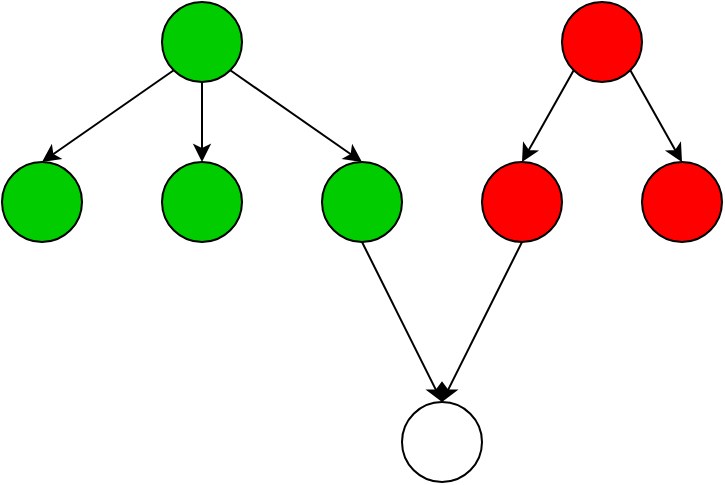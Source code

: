 <mxfile version="14.9.8" type="device"><diagram id="3lLEStc6prw6ViosDufl" name="Page-1"><mxGraphModel dx="1394" dy="730" grid="1" gridSize="10" guides="1" tooltips="1" connect="1" arrows="1" fold="1" page="1" pageScale="1" pageWidth="850" pageHeight="1100" math="0" shadow="0"><root><mxCell id="0"/><mxCell id="1" parent="0"/><mxCell id="juTG4tZt-8ZcN4HysLYg-1" value="" style="ellipse;whiteSpace=wrap;html=1;fillColor=#00CC00;" vertex="1" parent="1"><mxGeometry x="320" y="160" width="40" height="40" as="geometry"/></mxCell><mxCell id="juTG4tZt-8ZcN4HysLYg-2" value="" style="ellipse;whiteSpace=wrap;html=1;fillColor=#FF0000;" vertex="1" parent="1"><mxGeometry x="520" y="160" width="40" height="40" as="geometry"/></mxCell><mxCell id="juTG4tZt-8ZcN4HysLYg-3" value="" style="ellipse;whiteSpace=wrap;html=1;fillColor=#00CC00;" vertex="1" parent="1"><mxGeometry x="240" y="240" width="40" height="40" as="geometry"/></mxCell><mxCell id="juTG4tZt-8ZcN4HysLYg-4" value="" style="endArrow=classic;html=1;exitX=0;exitY=1;exitDx=0;exitDy=0;entryX=0.5;entryY=0;entryDx=0;entryDy=0;" edge="1" parent="1" source="juTG4tZt-8ZcN4HysLYg-1" target="juTG4tZt-8ZcN4HysLYg-3"><mxGeometry width="50" height="50" relative="1" as="geometry"><mxPoint x="400" y="400" as="sourcePoint"/><mxPoint x="450" y="350" as="targetPoint"/></mxGeometry></mxCell><mxCell id="juTG4tZt-8ZcN4HysLYg-5" value="" style="ellipse;whiteSpace=wrap;html=1;fillColor=#00CC00;" vertex="1" parent="1"><mxGeometry x="320" y="240" width="40" height="40" as="geometry"/></mxCell><mxCell id="juTG4tZt-8ZcN4HysLYg-6" value="" style="ellipse;whiteSpace=wrap;html=1;fillColor=#00CC00;" vertex="1" parent="1"><mxGeometry x="400" y="240" width="40" height="40" as="geometry"/></mxCell><mxCell id="juTG4tZt-8ZcN4HysLYg-7" value="" style="endArrow=classic;html=1;exitX=0.5;exitY=1;exitDx=0;exitDy=0;entryX=0.5;entryY=0;entryDx=0;entryDy=0;" edge="1" parent="1" source="juTG4tZt-8ZcN4HysLYg-1" target="juTG4tZt-8ZcN4HysLYg-5"><mxGeometry width="50" height="50" relative="1" as="geometry"><mxPoint x="400" y="400" as="sourcePoint"/><mxPoint x="450" y="350" as="targetPoint"/></mxGeometry></mxCell><mxCell id="juTG4tZt-8ZcN4HysLYg-8" value="" style="endArrow=classic;html=1;exitX=1;exitY=1;exitDx=0;exitDy=0;entryX=0.5;entryY=0;entryDx=0;entryDy=0;" edge="1" parent="1" source="juTG4tZt-8ZcN4HysLYg-1" target="juTG4tZt-8ZcN4HysLYg-6"><mxGeometry width="50" height="50" relative="1" as="geometry"><mxPoint x="400" y="400" as="sourcePoint"/><mxPoint x="450" y="350" as="targetPoint"/></mxGeometry></mxCell><mxCell id="juTG4tZt-8ZcN4HysLYg-9" value="" style="ellipse;whiteSpace=wrap;html=1;fillColor=#FF0000;" vertex="1" parent="1"><mxGeometry x="480" y="240" width="40" height="40" as="geometry"/></mxCell><mxCell id="juTG4tZt-8ZcN4HysLYg-10" value="" style="ellipse;whiteSpace=wrap;html=1;fillColor=#FF0000;" vertex="1" parent="1"><mxGeometry x="560" y="240" width="40" height="40" as="geometry"/></mxCell><mxCell id="juTG4tZt-8ZcN4HysLYg-12" value="" style="endArrow=classic;html=1;exitX=0;exitY=1;exitDx=0;exitDy=0;entryX=0.5;entryY=0;entryDx=0;entryDy=0;" edge="1" parent="1" source="juTG4tZt-8ZcN4HysLYg-2" target="juTG4tZt-8ZcN4HysLYg-9"><mxGeometry width="50" height="50" relative="1" as="geometry"><mxPoint x="360" y="400" as="sourcePoint"/><mxPoint x="410" y="350" as="targetPoint"/></mxGeometry></mxCell><mxCell id="juTG4tZt-8ZcN4HysLYg-13" value="" style="endArrow=classic;html=1;exitX=1;exitY=1;exitDx=0;exitDy=0;entryX=0.5;entryY=0;entryDx=0;entryDy=0;" edge="1" parent="1" source="juTG4tZt-8ZcN4HysLYg-2" target="juTG4tZt-8ZcN4HysLYg-10"><mxGeometry width="50" height="50" relative="1" as="geometry"><mxPoint x="535.858" y="204.142" as="sourcePoint"/><mxPoint x="510" y="250" as="targetPoint"/></mxGeometry></mxCell><mxCell id="juTG4tZt-8ZcN4HysLYg-15" value="" style="ellipse;whiteSpace=wrap;html=1;fillColor=none;" vertex="1" parent="1"><mxGeometry x="440" y="360" width="40" height="40" as="geometry"/></mxCell><mxCell id="juTG4tZt-8ZcN4HysLYg-16" value="" style="endArrow=classic;html=1;exitX=0.5;exitY=1;exitDx=0;exitDy=0;entryX=0.5;entryY=0;entryDx=0;entryDy=0;" edge="1" parent="1" source="juTG4tZt-8ZcN4HysLYg-6" target="juTG4tZt-8ZcN4HysLYg-15"><mxGeometry width="50" height="50" relative="1" as="geometry"><mxPoint x="400" y="400" as="sourcePoint"/><mxPoint x="450" y="350" as="targetPoint"/></mxGeometry></mxCell><mxCell id="juTG4tZt-8ZcN4HysLYg-17" value="" style="endArrow=classic;html=1;exitX=0.5;exitY=1;exitDx=0;exitDy=0;" edge="1" parent="1" source="juTG4tZt-8ZcN4HysLYg-9"><mxGeometry width="50" height="50" relative="1" as="geometry"><mxPoint x="430" y="290" as="sourcePoint"/><mxPoint x="460" y="360" as="targetPoint"/></mxGeometry></mxCell></root></mxGraphModel></diagram></mxfile>